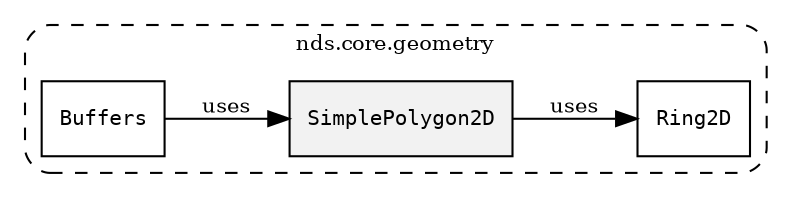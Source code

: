 /**
 * This dot file creates symbol collaboration diagram for SimplePolygon2D.
 */
digraph ZSERIO
{
    node [shape=box, fontsize=10];
    rankdir="LR";
    fontsize=10;
    tooltip="SimplePolygon2D collaboration diagram";

    subgraph "cluster_nds.core.geometry"
    {
        style="dashed, rounded";
        label="nds.core.geometry";
        tooltip="Package nds.core.geometry";
        href="../../../content/packages/nds.core.geometry.html#Package-nds-core-geometry";
        target="_parent";

        "SimplePolygon2D" [style="filled", fillcolor="#0000000D", target="_parent", label=<<font face="monospace"><table align="center" border="0" cellspacing="0" cellpadding="0"><tr><td href="../../../content/packages/nds.core.geometry.html#Subtype-SimplePolygon2D" title="Subtype defined in nds.core.geometry">SimplePolygon2D</td></tr></table></font>>];
        "Ring2D" [target="_parent", label=<<font face="monospace"><table align="center" border="0" cellspacing="0" cellpadding="0"><tr><td href="../../../content/packages/nds.core.geometry.html#Subtype-Ring2D" title="Subtype defined in nds.core.geometry">Ring2D</td></tr></table></font>>];
        "Buffers" [target="_parent", label=<<font face="monospace"><table align="center" border="0" cellspacing="0" cellpadding="0"><tr><td href="../../../content/packages/nds.core.geometry.html#Choice-Buffers" title="Choice defined in nds.core.geometry">Buffers</td></tr></table></font>>];
    }

    "SimplePolygon2D" -> "Ring2D" [label="uses", fontsize=10];
    "Buffers" -> "SimplePolygon2D" [label="uses", fontsize=10];
}
